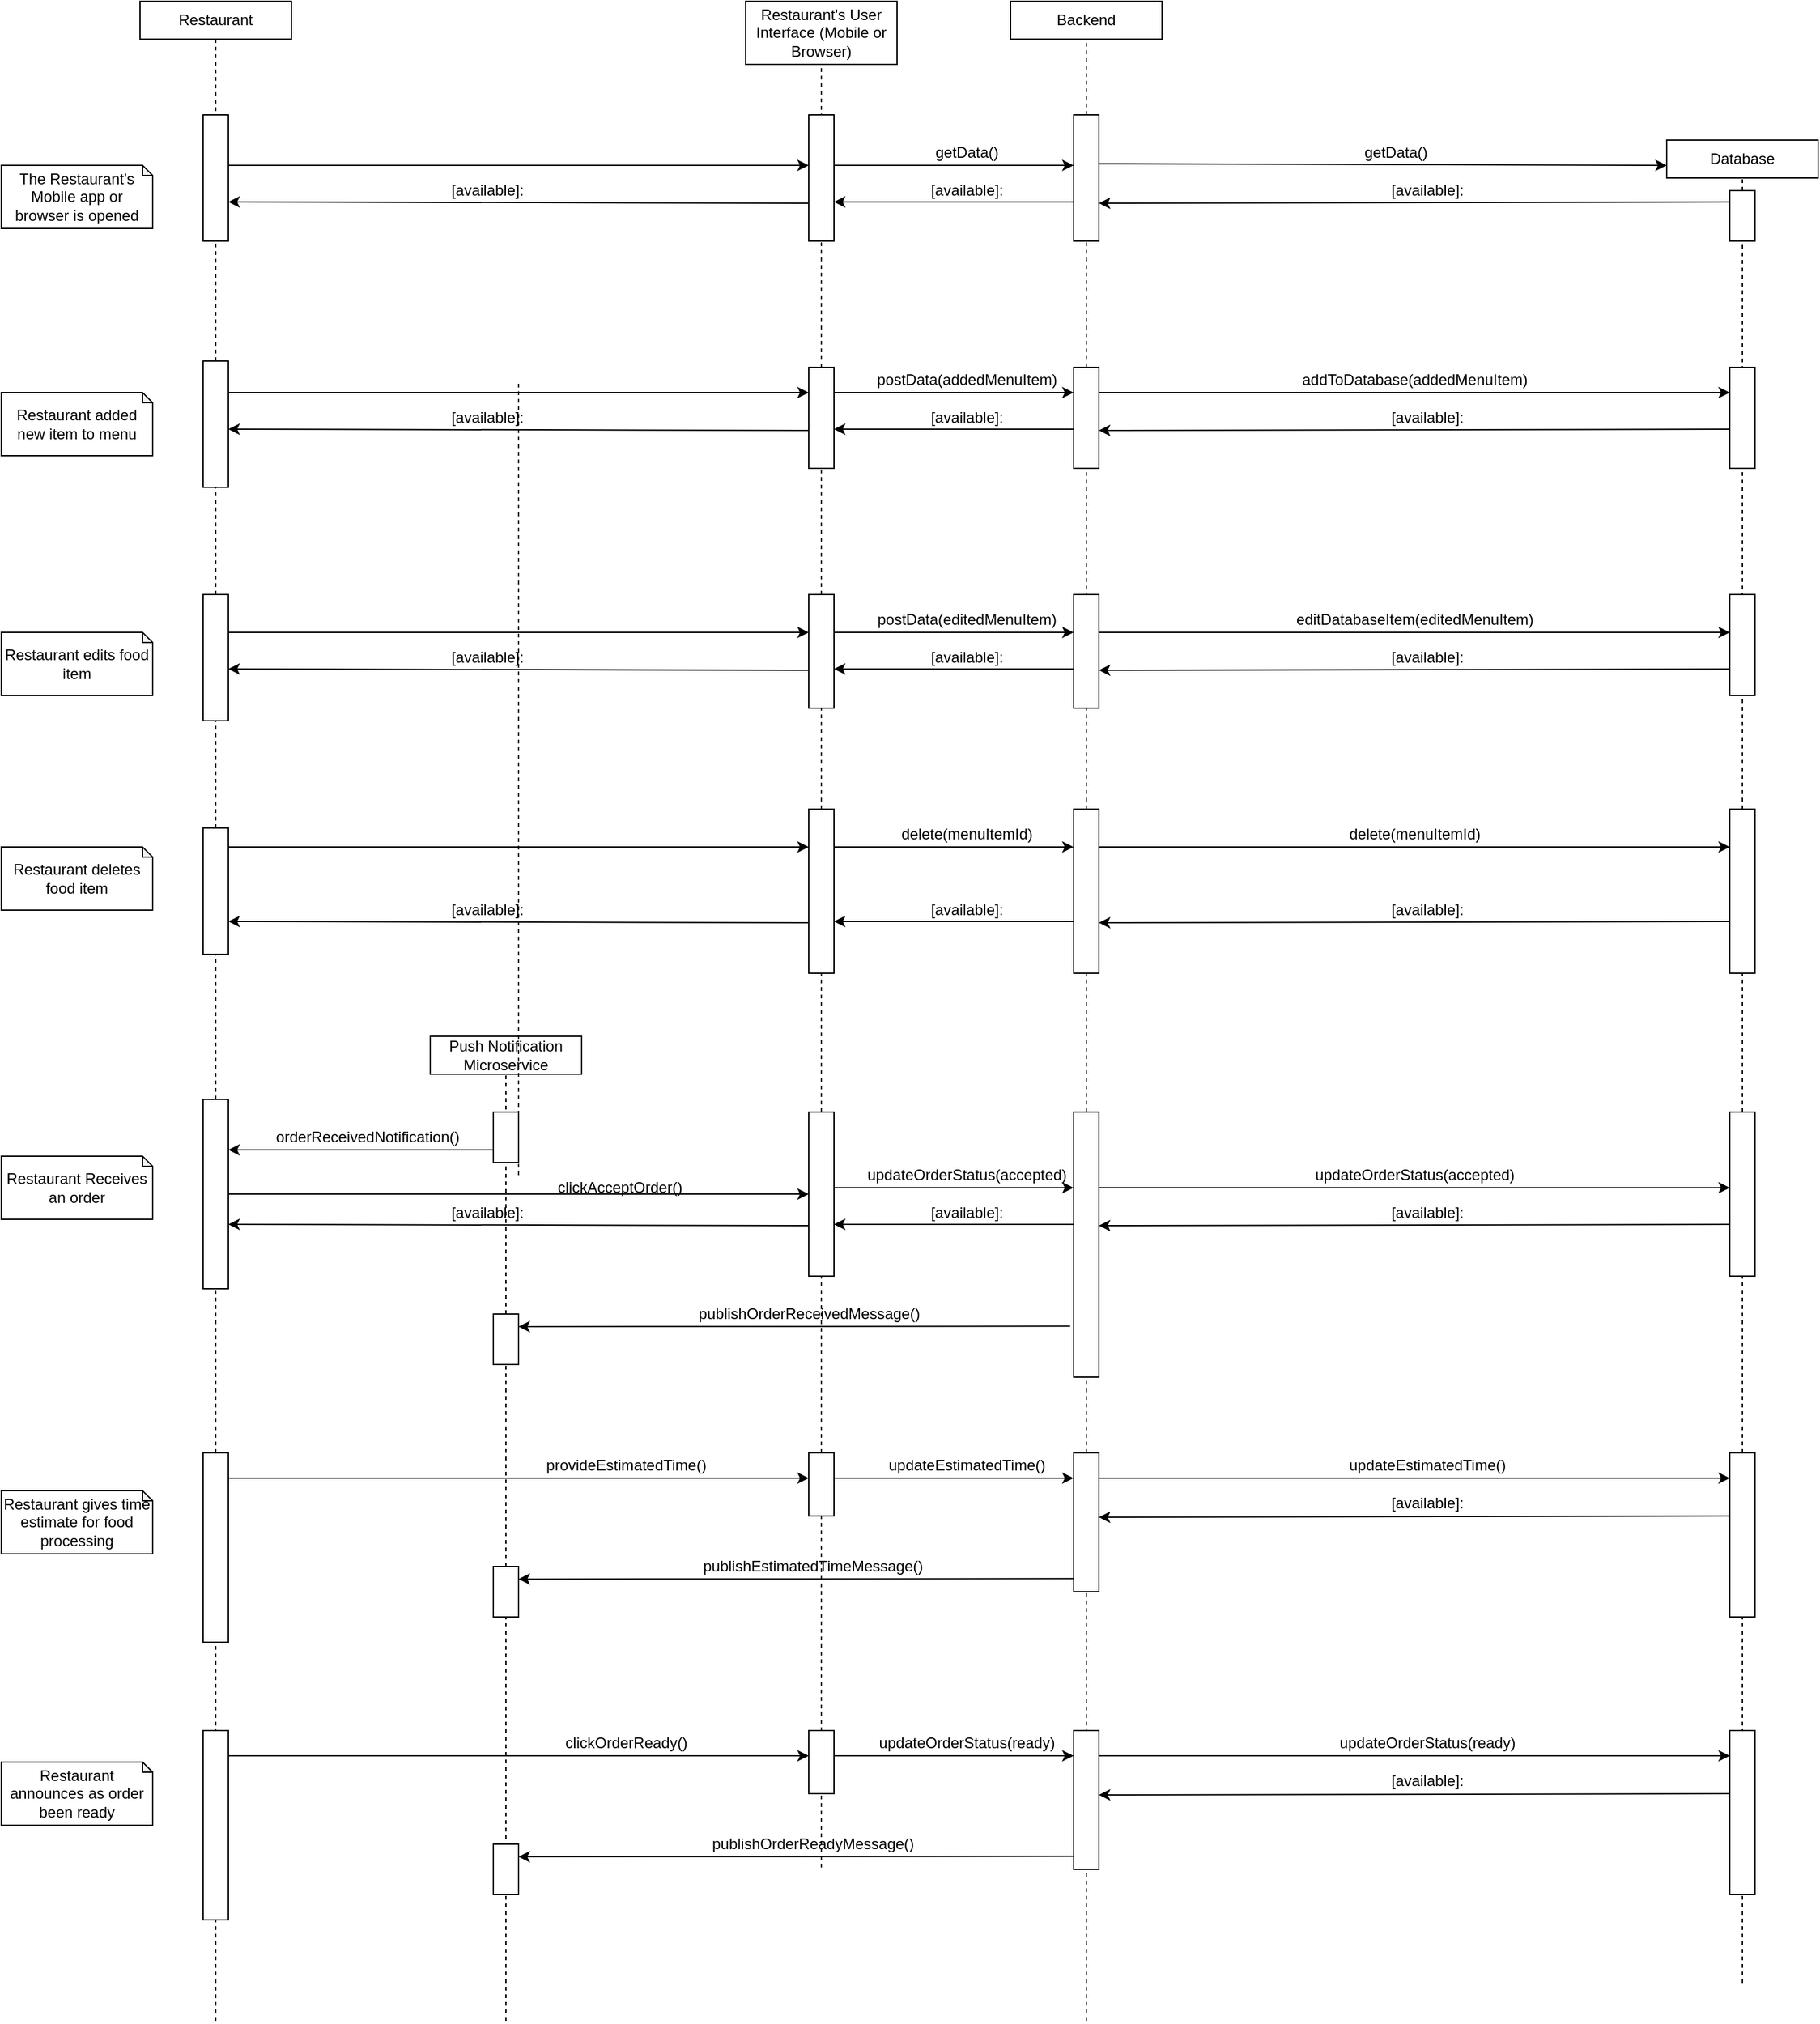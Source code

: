 <mxfile version="18.0.2" type="github">
  <diagram id="-FTw0ZeqVHP1GneH8Fw7" name="Page-1">
    <mxGraphModel dx="2038" dy="1105" grid="1" gridSize="10" guides="1" tooltips="1" connect="1" arrows="1" fold="1" page="1" pageScale="1" pageWidth="850" pageHeight="1100" math="0" shadow="0">
      <root>
        <mxCell id="0" />
        <mxCell id="1" parent="0" />
        <mxCell id="JRLA_qgen9ewTG8aKh0t-1" value="Restaurant" style="rounded=0;whiteSpace=wrap;html=1;" vertex="1" parent="1">
          <mxGeometry x="110" y="70" width="120" height="30" as="geometry" />
        </mxCell>
        <mxCell id="JRLA_qgen9ewTG8aKh0t-2" value="Restaurant&#39;s User Interface (Mobile or Browser)" style="rounded=0;whiteSpace=wrap;html=1;" vertex="1" parent="1">
          <mxGeometry x="590" y="70" width="120" height="50" as="geometry" />
        </mxCell>
        <mxCell id="JRLA_qgen9ewTG8aKh0t-4" value="Backend" style="rounded=0;whiteSpace=wrap;html=1;" vertex="1" parent="1">
          <mxGeometry x="800" y="70" width="120" height="30" as="geometry" />
        </mxCell>
        <mxCell id="JRLA_qgen9ewTG8aKh0t-5" value="Push Notification Microservice" style="rounded=0;whiteSpace=wrap;html=1;" vertex="1" parent="1">
          <mxGeometry x="340" y="890" width="120" height="30" as="geometry" />
        </mxCell>
        <mxCell id="JRLA_qgen9ewTG8aKh0t-6" value="Database" style="rounded=0;whiteSpace=wrap;html=1;" vertex="1" parent="1">
          <mxGeometry x="1320" y="180" width="120" height="30" as="geometry" />
        </mxCell>
        <mxCell id="JRLA_qgen9ewTG8aKh0t-9" value="" style="endArrow=none;dashed=1;html=1;rounded=0;entryX=0.5;entryY=1;entryDx=0;entryDy=0;startArrow=none;" edge="1" parent="1" source="JRLA_qgen9ewTG8aKh0t-213" target="JRLA_qgen9ewTG8aKh0t-1">
          <mxGeometry width="50" height="50" relative="1" as="geometry">
            <mxPoint x="170" y="1480" as="sourcePoint" />
            <mxPoint x="490" y="250" as="targetPoint" />
          </mxGeometry>
        </mxCell>
        <mxCell id="JRLA_qgen9ewTG8aKh0t-10" value="" style="rounded=0;whiteSpace=wrap;html=1;" vertex="1" parent="1">
          <mxGeometry x="160" y="160" width="20" height="100" as="geometry" />
        </mxCell>
        <mxCell id="JRLA_qgen9ewTG8aKh0t-11" value="" style="endArrow=none;dashed=1;html=1;rounded=0;entryX=0.5;entryY=1;entryDx=0;entryDy=0;startArrow=none;" edge="1" parent="1" source="JRLA_qgen9ewTG8aKh0t-90" target="JRLA_qgen9ewTG8aKh0t-2">
          <mxGeometry width="50" height="50" relative="1" as="geometry">
            <mxPoint x="650" y="1092.727" as="sourcePoint" />
            <mxPoint x="540" y="230" as="targetPoint" />
          </mxGeometry>
        </mxCell>
        <mxCell id="JRLA_qgen9ewTG8aKh0t-13" value="The Restaurant&#39;s Mobile app or browser is opened" style="shape=note;whiteSpace=wrap;html=1;backgroundOutline=1;darkOpacity=0.05;size=8;" vertex="1" parent="1">
          <mxGeometry y="200" width="120" height="50" as="geometry" />
        </mxCell>
        <mxCell id="JRLA_qgen9ewTG8aKh0t-18" value="" style="endArrow=classic;html=1;rounded=0;" edge="1" parent="1">
          <mxGeometry width="50" height="50" relative="1" as="geometry">
            <mxPoint x="180" y="200" as="sourcePoint" />
            <mxPoint x="640" y="200" as="targetPoint" />
          </mxGeometry>
        </mxCell>
        <mxCell id="JRLA_qgen9ewTG8aKh0t-19" value="" style="endArrow=none;dashed=1;html=1;rounded=0;entryX=0.5;entryY=1;entryDx=0;entryDy=0;startArrow=none;" edge="1" parent="1" source="JRLA_qgen9ewTG8aKh0t-20" target="JRLA_qgen9ewTG8aKh0t-4">
          <mxGeometry width="50" height="50" relative="1" as="geometry">
            <mxPoint x="860" y="1001.818" as="sourcePoint" />
            <mxPoint x="860" y="220" as="targetPoint" />
          </mxGeometry>
        </mxCell>
        <mxCell id="JRLA_qgen9ewTG8aKh0t-21" value="" style="endArrow=none;dashed=1;html=1;rounded=0;entryX=0.5;entryY=1;entryDx=0;entryDy=0;startArrow=none;" edge="1" parent="1" source="JRLA_qgen9ewTG8aKh0t-66" target="JRLA_qgen9ewTG8aKh0t-20">
          <mxGeometry width="50" height="50" relative="1" as="geometry">
            <mxPoint x="860" y="1001.818" as="sourcePoint" />
            <mxPoint x="860" y="120" as="targetPoint" />
          </mxGeometry>
        </mxCell>
        <mxCell id="JRLA_qgen9ewTG8aKh0t-25" value="" style="endArrow=none;dashed=1;html=1;rounded=0;entryX=0.5;entryY=1;entryDx=0;entryDy=0;startArrow=none;" edge="1" parent="1" source="JRLA_qgen9ewTG8aKh0t-26" target="JRLA_qgen9ewTG8aKh0t-6">
          <mxGeometry width="50" height="50" relative="1" as="geometry">
            <mxPoint x="1330" y="1061.818" as="sourcePoint" />
            <mxPoint x="1140" y="230" as="targetPoint" />
          </mxGeometry>
        </mxCell>
        <mxCell id="JRLA_qgen9ewTG8aKh0t-26" value="" style="rounded=0;whiteSpace=wrap;html=1;" vertex="1" parent="1">
          <mxGeometry x="1370" y="220" width="20" height="40" as="geometry" />
        </mxCell>
        <mxCell id="JRLA_qgen9ewTG8aKh0t-27" value="" style="endArrow=none;dashed=1;html=1;rounded=0;entryX=0.5;entryY=1;entryDx=0;entryDy=0;startArrow=none;" edge="1" parent="1" source="JRLA_qgen9ewTG8aKh0t-141" target="JRLA_qgen9ewTG8aKh0t-26">
          <mxGeometry width="50" height="50" relative="1" as="geometry">
            <mxPoint x="1380" y="1790" as="sourcePoint" />
            <mxPoint x="1330" y="120" as="targetPoint" />
          </mxGeometry>
        </mxCell>
        <mxCell id="JRLA_qgen9ewTG8aKh0t-28" value="" style="endArrow=classic;html=1;rounded=0;entryX=-0.055;entryY=0.073;entryDx=0;entryDy=0;entryPerimeter=0;exitX=0.944;exitY=0.387;exitDx=0;exitDy=0;exitPerimeter=0;" edge="1" parent="1" source="JRLA_qgen9ewTG8aKh0t-20">
          <mxGeometry width="50" height="50" relative="1" as="geometry">
            <mxPoint x="1130.1" y="200" as="sourcePoint" />
            <mxPoint x="1320" y="200" as="targetPoint" />
          </mxGeometry>
        </mxCell>
        <mxCell id="JRLA_qgen9ewTG8aKh0t-48" value="" style="endArrow=none;dashed=1;html=1;rounded=0;entryX=0.5;entryY=1;entryDx=0;entryDy=0;startArrow=none;" edge="1" parent="1" source="JRLA_qgen9ewTG8aKh0t-49">
          <mxGeometry width="50" height="50" relative="1" as="geometry">
            <mxPoint x="410" y="1000" as="sourcePoint" />
            <mxPoint x="410" y="370" as="targetPoint" />
          </mxGeometry>
        </mxCell>
        <mxCell id="JRLA_qgen9ewTG8aKh0t-12" value="" style="rounded=0;whiteSpace=wrap;html=1;" vertex="1" parent="1">
          <mxGeometry x="640" y="160" width="20" height="100" as="geometry" />
        </mxCell>
        <mxCell id="JRLA_qgen9ewTG8aKh0t-20" value="" style="rounded=0;whiteSpace=wrap;html=1;" vertex="1" parent="1">
          <mxGeometry x="850" y="160" width="20" height="100" as="geometry" />
        </mxCell>
        <mxCell id="JRLA_qgen9ewTG8aKh0t-22" value="" style="endArrow=classic;html=1;rounded=0;entryX=-0.055;entryY=0.073;entryDx=0;entryDy=0;entryPerimeter=0;" edge="1" parent="1">
          <mxGeometry width="50" height="50" relative="1" as="geometry">
            <mxPoint x="660" y="200" as="sourcePoint" />
            <mxPoint x="849.9" y="200.0" as="targetPoint" />
          </mxGeometry>
        </mxCell>
        <mxCell id="JRLA_qgen9ewTG8aKh0t-23" value="getData()" style="text;html=1;align=center;verticalAlign=middle;resizable=0;points=[];autosize=1;strokeColor=none;fillColor=none;" vertex="1" parent="1">
          <mxGeometry x="730" y="180" width="70" height="20" as="geometry" />
        </mxCell>
        <mxCell id="JRLA_qgen9ewTG8aKh0t-29" value="getData()" style="text;html=1;align=center;verticalAlign=middle;resizable=0;points=[];autosize=1;strokeColor=none;fillColor=none;" vertex="1" parent="1">
          <mxGeometry x="1070" y="180" width="70" height="20" as="geometry" />
        </mxCell>
        <mxCell id="JRLA_qgen9ewTG8aKh0t-62" value="" style="rounded=0;whiteSpace=wrap;html=1;" vertex="1" parent="1">
          <mxGeometry x="640" y="360" width="20" height="80" as="geometry" />
        </mxCell>
        <mxCell id="JRLA_qgen9ewTG8aKh0t-66" value="" style="rounded=0;whiteSpace=wrap;html=1;" vertex="1" parent="1">
          <mxGeometry x="850" y="360" width="20" height="80" as="geometry" />
        </mxCell>
        <mxCell id="JRLA_qgen9ewTG8aKh0t-67" value="" style="endArrow=none;dashed=1;html=1;rounded=0;entryX=0.5;entryY=1;entryDx=0;entryDy=0;startArrow=none;" edge="1" parent="1" target="JRLA_qgen9ewTG8aKh0t-66">
          <mxGeometry width="50" height="50" relative="1" as="geometry">
            <mxPoint x="860" y="1670" as="sourcePoint" />
            <mxPoint x="860" y="290" as="targetPoint" />
          </mxGeometry>
        </mxCell>
        <mxCell id="JRLA_qgen9ewTG8aKh0t-91" value="" style="endArrow=none;dashed=1;html=1;rounded=0;entryX=0.5;entryY=1;entryDx=0;entryDy=0;startArrow=none;" edge="1" parent="1" source="JRLA_qgen9ewTG8aKh0t-129" target="JRLA_qgen9ewTG8aKh0t-90">
          <mxGeometry width="50" height="50" relative="1" as="geometry">
            <mxPoint x="650" y="1092.727" as="sourcePoint" />
            <mxPoint x="650" y="120" as="targetPoint" />
          </mxGeometry>
        </mxCell>
        <mxCell id="JRLA_qgen9ewTG8aKh0t-93" value="" style="rounded=0;whiteSpace=wrap;html=1;" vertex="1" parent="1">
          <mxGeometry x="1370" y="360" width="20" height="80" as="geometry" />
        </mxCell>
        <mxCell id="JRLA_qgen9ewTG8aKh0t-114" value="" style="group" vertex="1" connectable="0" parent="1">
          <mxGeometry x="180" y="210" width="460" height="20" as="geometry" />
        </mxCell>
        <mxCell id="JRLA_qgen9ewTG8aKh0t-34" value="" style="endArrow=classic;html=1;rounded=0;entryX=0.923;entryY=0.183;entryDx=0;entryDy=0;entryPerimeter=0;" edge="1" parent="JRLA_qgen9ewTG8aKh0t-114">
          <mxGeometry width="50" height="50" relative="1" as="geometry">
            <mxPoint x="460" y="20" as="sourcePoint" />
            <mxPoint y="19" as="targetPoint" />
          </mxGeometry>
        </mxCell>
        <mxCell id="JRLA_qgen9ewTG8aKh0t-35" value="[available]:" style="text;html=1;align=center;verticalAlign=middle;resizable=0;points=[];autosize=1;strokeColor=none;fillColor=none;" vertex="1" parent="JRLA_qgen9ewTG8aKh0t-114">
          <mxGeometry x="170" width="70" height="20" as="geometry" />
        </mxCell>
        <mxCell id="JRLA_qgen9ewTG8aKh0t-115" value="" style="group" vertex="1" connectable="0" parent="1">
          <mxGeometry x="660" y="210" width="190" height="20" as="geometry" />
        </mxCell>
        <mxCell id="JRLA_qgen9ewTG8aKh0t-32" value="" style="endArrow=classic;html=1;rounded=0;entryX=0.923;entryY=0.183;entryDx=0;entryDy=0;entryPerimeter=0;" edge="1" parent="JRLA_qgen9ewTG8aKh0t-115">
          <mxGeometry width="50" height="50" relative="1" as="geometry">
            <mxPoint x="190" y="19" as="sourcePoint" />
            <mxPoint y="19.0" as="targetPoint" />
          </mxGeometry>
        </mxCell>
        <mxCell id="JRLA_qgen9ewTG8aKh0t-33" value="[available]:" style="text;html=1;align=center;verticalAlign=middle;resizable=0;points=[];autosize=1;strokeColor=none;fillColor=none;" vertex="1" parent="JRLA_qgen9ewTG8aKh0t-115">
          <mxGeometry x="70" width="70" height="20" as="geometry" />
        </mxCell>
        <mxCell id="JRLA_qgen9ewTG8aKh0t-116" value="" style="group" vertex="1" connectable="0" parent="1">
          <mxGeometry x="870" y="210" width="500" height="20" as="geometry" />
        </mxCell>
        <mxCell id="JRLA_qgen9ewTG8aKh0t-30" value="" style="endArrow=classic;html=1;rounded=0;" edge="1" parent="JRLA_qgen9ewTG8aKh0t-116">
          <mxGeometry width="50" height="50" relative="1" as="geometry">
            <mxPoint x="500" y="19" as="sourcePoint" />
            <mxPoint y="20" as="targetPoint" />
          </mxGeometry>
        </mxCell>
        <mxCell id="JRLA_qgen9ewTG8aKh0t-31" value="[available]:" style="text;html=1;align=center;verticalAlign=middle;resizable=0;points=[];autosize=1;strokeColor=none;fillColor=none;" vertex="1" parent="JRLA_qgen9ewTG8aKh0t-116">
          <mxGeometry x="225" width="70" height="20" as="geometry" />
        </mxCell>
        <mxCell id="JRLA_qgen9ewTG8aKh0t-52" value="Restaurant added new item to menu" style="shape=note;whiteSpace=wrap;html=1;backgroundOutline=1;darkOpacity=0.05;size=8;" vertex="1" parent="1">
          <mxGeometry y="380" width="120" height="50" as="geometry" />
        </mxCell>
        <mxCell id="JRLA_qgen9ewTG8aKh0t-63" value="" style="endArrow=classic;html=1;rounded=0;" edge="1" parent="1">
          <mxGeometry width="50" height="50" relative="1" as="geometry">
            <mxPoint x="180" y="380" as="sourcePoint" />
            <mxPoint x="640" y="380" as="targetPoint" />
          </mxGeometry>
        </mxCell>
        <mxCell id="JRLA_qgen9ewTG8aKh0t-64" value="" style="endArrow=classic;html=1;rounded=0;entryX=-0.055;entryY=0.073;entryDx=0;entryDy=0;entryPerimeter=0;" edge="1" parent="1">
          <mxGeometry width="50" height="50" relative="1" as="geometry">
            <mxPoint x="660" y="380" as="sourcePoint" />
            <mxPoint x="849.9" y="380.0" as="targetPoint" />
          </mxGeometry>
        </mxCell>
        <mxCell id="JRLA_qgen9ewTG8aKh0t-65" value="postData(addedMenuItem)" style="text;html=1;align=center;verticalAlign=middle;resizable=0;points=[];autosize=1;strokeColor=none;fillColor=none;" vertex="1" parent="1">
          <mxGeometry x="685" y="360" width="160" height="20" as="geometry" />
        </mxCell>
        <mxCell id="JRLA_qgen9ewTG8aKh0t-68" value="" style="endArrow=classic;html=1;rounded=0;" edge="1" parent="1">
          <mxGeometry width="50" height="50" relative="1" as="geometry">
            <mxPoint x="870" y="380" as="sourcePoint" />
            <mxPoint x="1370" y="380" as="targetPoint" />
          </mxGeometry>
        </mxCell>
        <mxCell id="JRLA_qgen9ewTG8aKh0t-69" value="addToDatabase(addedMenuItem)" style="text;html=1;align=center;verticalAlign=middle;resizable=0;points=[];autosize=1;strokeColor=none;fillColor=none;" vertex="1" parent="1">
          <mxGeometry x="1025" y="360" width="190" height="20" as="geometry" />
        </mxCell>
        <mxCell id="JRLA_qgen9ewTG8aKh0t-117" value="" style="group" vertex="1" connectable="0" parent="1">
          <mxGeometry x="180" y="390" width="460" height="20" as="geometry" />
        </mxCell>
        <mxCell id="JRLA_qgen9ewTG8aKh0t-74" value="" style="endArrow=classic;html=1;rounded=0;entryX=0.923;entryY=0.183;entryDx=0;entryDy=0;entryPerimeter=0;" edge="1" parent="JRLA_qgen9ewTG8aKh0t-117">
          <mxGeometry width="50" height="50" relative="1" as="geometry">
            <mxPoint x="460" y="20" as="sourcePoint" />
            <mxPoint y="19" as="targetPoint" />
          </mxGeometry>
        </mxCell>
        <mxCell id="JRLA_qgen9ewTG8aKh0t-75" value="[available]:" style="text;html=1;align=center;verticalAlign=middle;resizable=0;points=[];autosize=1;strokeColor=none;fillColor=none;" vertex="1" parent="JRLA_qgen9ewTG8aKh0t-117">
          <mxGeometry x="170" width="70" height="20" as="geometry" />
        </mxCell>
        <mxCell id="JRLA_qgen9ewTG8aKh0t-118" value="" style="group" vertex="1" connectable="0" parent="1">
          <mxGeometry x="660" y="390" width="190" height="20" as="geometry" />
        </mxCell>
        <mxCell id="JRLA_qgen9ewTG8aKh0t-72" value="" style="endArrow=classic;html=1;rounded=0;entryX=0.923;entryY=0.183;entryDx=0;entryDy=0;entryPerimeter=0;" edge="1" parent="JRLA_qgen9ewTG8aKh0t-118">
          <mxGeometry width="50" height="50" relative="1" as="geometry">
            <mxPoint x="190" y="19" as="sourcePoint" />
            <mxPoint y="19" as="targetPoint" />
          </mxGeometry>
        </mxCell>
        <mxCell id="JRLA_qgen9ewTG8aKh0t-73" value="[available]:" style="text;html=1;align=center;verticalAlign=middle;resizable=0;points=[];autosize=1;strokeColor=none;fillColor=none;" vertex="1" parent="JRLA_qgen9ewTG8aKh0t-118">
          <mxGeometry x="70" width="70" height="20" as="geometry" />
        </mxCell>
        <mxCell id="JRLA_qgen9ewTG8aKh0t-119" value="" style="group" vertex="1" connectable="0" parent="1">
          <mxGeometry x="870" y="390" width="500" height="20" as="geometry" />
        </mxCell>
        <mxCell id="JRLA_qgen9ewTG8aKh0t-70" value="" style="endArrow=classic;html=1;rounded=0;" edge="1" parent="JRLA_qgen9ewTG8aKh0t-119">
          <mxGeometry width="50" height="50" relative="1" as="geometry">
            <mxPoint x="500" y="19" as="sourcePoint" />
            <mxPoint y="20" as="targetPoint" />
          </mxGeometry>
        </mxCell>
        <mxCell id="JRLA_qgen9ewTG8aKh0t-71" value="[available]:" style="text;html=1;align=center;verticalAlign=middle;resizable=0;points=[];autosize=1;strokeColor=none;fillColor=none;" vertex="1" parent="JRLA_qgen9ewTG8aKh0t-119">
          <mxGeometry x="225" width="70" height="20" as="geometry" />
        </mxCell>
        <mxCell id="JRLA_qgen9ewTG8aKh0t-77" value="" style="group" vertex="1" connectable="0" parent="1">
          <mxGeometry y="550" width="1370" height="120" as="geometry" />
        </mxCell>
        <mxCell id="JRLA_qgen9ewTG8aKh0t-78" value="Restaurant edits food item" style="shape=note;whiteSpace=wrap;html=1;backgroundOutline=1;darkOpacity=0.05;size=8;" vertex="1" parent="JRLA_qgen9ewTG8aKh0t-77">
          <mxGeometry y="20" width="120" height="50" as="geometry" />
        </mxCell>
        <mxCell id="JRLA_qgen9ewTG8aKh0t-79" value="" style="endArrow=classic;html=1;rounded=0;" edge="1" parent="JRLA_qgen9ewTG8aKh0t-77">
          <mxGeometry width="50" height="50" relative="1" as="geometry">
            <mxPoint x="180" y="20" as="sourcePoint" />
            <mxPoint x="640" y="20" as="targetPoint" />
          </mxGeometry>
        </mxCell>
        <mxCell id="JRLA_qgen9ewTG8aKh0t-80" value="" style="endArrow=classic;html=1;rounded=0;entryX=-0.055;entryY=0.073;entryDx=0;entryDy=0;entryPerimeter=0;" edge="1" parent="JRLA_qgen9ewTG8aKh0t-77">
          <mxGeometry width="50" height="50" relative="1" as="geometry">
            <mxPoint x="660" y="20" as="sourcePoint" />
            <mxPoint x="849.9" y="20.0" as="targetPoint" />
          </mxGeometry>
        </mxCell>
        <mxCell id="JRLA_qgen9ewTG8aKh0t-81" value="postData(editedMenuItem)" style="text;html=1;align=center;verticalAlign=middle;resizable=0;points=[];autosize=1;strokeColor=none;fillColor=none;" vertex="1" parent="JRLA_qgen9ewTG8aKh0t-77">
          <mxGeometry x="685" width="160" height="20" as="geometry" />
        </mxCell>
        <mxCell id="JRLA_qgen9ewTG8aKh0t-82" value="" style="endArrow=classic;html=1;rounded=0;" edge="1" parent="JRLA_qgen9ewTG8aKh0t-77">
          <mxGeometry width="50" height="50" relative="1" as="geometry">
            <mxPoint x="870" y="20" as="sourcePoint" />
            <mxPoint x="1370" y="20" as="targetPoint" />
          </mxGeometry>
        </mxCell>
        <mxCell id="JRLA_qgen9ewTG8aKh0t-83" value="editDatabaseItem(editedMenuItem)" style="text;html=1;align=center;verticalAlign=middle;resizable=0;points=[];autosize=1;strokeColor=none;fillColor=none;" vertex="1" parent="JRLA_qgen9ewTG8aKh0t-77">
          <mxGeometry x="1020" width="200" height="20" as="geometry" />
        </mxCell>
        <mxCell id="JRLA_qgen9ewTG8aKh0t-92" value="" style="rounded=0;whiteSpace=wrap;html=1;" vertex="1" parent="JRLA_qgen9ewTG8aKh0t-77">
          <mxGeometry x="850" y="-10" width="20" height="90" as="geometry" />
        </mxCell>
        <mxCell id="JRLA_qgen9ewTG8aKh0t-120" value="" style="group" vertex="1" connectable="0" parent="JRLA_qgen9ewTG8aKh0t-77">
          <mxGeometry x="180" y="30" width="460" height="20" as="geometry" />
        </mxCell>
        <mxCell id="JRLA_qgen9ewTG8aKh0t-88" value="" style="endArrow=classic;html=1;rounded=0;entryX=0.923;entryY=0.183;entryDx=0;entryDy=0;entryPerimeter=0;" edge="1" parent="JRLA_qgen9ewTG8aKh0t-120">
          <mxGeometry width="50" height="50" relative="1" as="geometry">
            <mxPoint x="460" y="20" as="sourcePoint" />
            <mxPoint y="19" as="targetPoint" />
          </mxGeometry>
        </mxCell>
        <mxCell id="JRLA_qgen9ewTG8aKh0t-89" value="[available]:" style="text;html=1;align=center;verticalAlign=middle;resizable=0;points=[];autosize=1;strokeColor=none;fillColor=none;" vertex="1" parent="JRLA_qgen9ewTG8aKh0t-120">
          <mxGeometry x="170" width="70" height="20" as="geometry" />
        </mxCell>
        <mxCell id="JRLA_qgen9ewTG8aKh0t-121" value="" style="group" vertex="1" connectable="0" parent="JRLA_qgen9ewTG8aKh0t-77">
          <mxGeometry x="660" y="30" width="190" height="20" as="geometry" />
        </mxCell>
        <mxCell id="JRLA_qgen9ewTG8aKh0t-86" value="" style="endArrow=classic;html=1;rounded=0;entryX=0.923;entryY=0.183;entryDx=0;entryDy=0;entryPerimeter=0;" edge="1" parent="JRLA_qgen9ewTG8aKh0t-121">
          <mxGeometry width="50" height="50" relative="1" as="geometry">
            <mxPoint x="190" y="19" as="sourcePoint" />
            <mxPoint y="19" as="targetPoint" />
          </mxGeometry>
        </mxCell>
        <mxCell id="JRLA_qgen9ewTG8aKh0t-87" value="[available]:" style="text;html=1;align=center;verticalAlign=middle;resizable=0;points=[];autosize=1;strokeColor=none;fillColor=none;" vertex="1" parent="JRLA_qgen9ewTG8aKh0t-121">
          <mxGeometry x="70" width="70" height="20" as="geometry" />
        </mxCell>
        <mxCell id="JRLA_qgen9ewTG8aKh0t-122" value="" style="group" vertex="1" connectable="0" parent="JRLA_qgen9ewTG8aKh0t-77">
          <mxGeometry x="870" y="30" width="500" height="20" as="geometry" />
        </mxCell>
        <mxCell id="JRLA_qgen9ewTG8aKh0t-84" value="" style="endArrow=classic;html=1;rounded=0;" edge="1" parent="JRLA_qgen9ewTG8aKh0t-122">
          <mxGeometry width="50" height="50" relative="1" as="geometry">
            <mxPoint x="500" y="19" as="sourcePoint" />
            <mxPoint y="20" as="targetPoint" />
          </mxGeometry>
        </mxCell>
        <mxCell id="JRLA_qgen9ewTG8aKh0t-85" value="[available]:" style="text;html=1;align=center;verticalAlign=middle;resizable=0;points=[];autosize=1;strokeColor=none;fillColor=none;" vertex="1" parent="JRLA_qgen9ewTG8aKh0t-122">
          <mxGeometry x="225" width="70" height="20" as="geometry" />
        </mxCell>
        <mxCell id="JRLA_qgen9ewTG8aKh0t-90" value="" style="rounded=0;whiteSpace=wrap;html=1;" vertex="1" parent="1">
          <mxGeometry x="640" y="540" width="20" height="90" as="geometry" />
        </mxCell>
        <mxCell id="JRLA_qgen9ewTG8aKh0t-94" value="" style="rounded=0;whiteSpace=wrap;html=1;" vertex="1" parent="1">
          <mxGeometry x="1370" y="540" width="20" height="80" as="geometry" />
        </mxCell>
        <mxCell id="JRLA_qgen9ewTG8aKh0t-111" value="" style="rounded=0;whiteSpace=wrap;html=1;" vertex="1" parent="1">
          <mxGeometry x="640" y="710" width="20" height="130" as="geometry" />
        </mxCell>
        <mxCell id="JRLA_qgen9ewTG8aKh0t-112" value="" style="rounded=0;whiteSpace=wrap;html=1;" vertex="1" parent="1">
          <mxGeometry x="1370" y="710" width="20" height="130" as="geometry" />
        </mxCell>
        <mxCell id="JRLA_qgen9ewTG8aKh0t-123" value="" style="endArrow=none;dashed=1;html=1;rounded=0;entryX=0.5;entryY=1;entryDx=0;entryDy=0;startArrow=none;" edge="1" parent="1" source="JRLA_qgen9ewTG8aKh0t-132" target="JRLA_qgen9ewTG8aKh0t-5">
          <mxGeometry width="50" height="50" relative="1" as="geometry">
            <mxPoint x="400" y="1470" as="sourcePoint" />
            <mxPoint x="450" y="930" as="targetPoint" />
          </mxGeometry>
        </mxCell>
        <mxCell id="JRLA_qgen9ewTG8aKh0t-124" value="" style="rounded=0;whiteSpace=wrap;html=1;" vertex="1" parent="1">
          <mxGeometry x="160" y="940" width="20" height="150" as="geometry" />
        </mxCell>
        <mxCell id="JRLA_qgen9ewTG8aKh0t-125" value="" style="rounded=0;whiteSpace=wrap;html=1;" vertex="1" parent="1">
          <mxGeometry x="390" y="950" width="20" height="40" as="geometry" />
        </mxCell>
        <mxCell id="JRLA_qgen9ewTG8aKh0t-126" value="" style="endArrow=classic;html=1;rounded=0;exitX=0;exitY=0.75;exitDx=0;exitDy=0;" edge="1" parent="1" source="JRLA_qgen9ewTG8aKh0t-125">
          <mxGeometry width="50" height="50" relative="1" as="geometry">
            <mxPoint x="470" y="1030" as="sourcePoint" />
            <mxPoint x="180" y="980" as="targetPoint" />
          </mxGeometry>
        </mxCell>
        <mxCell id="JRLA_qgen9ewTG8aKh0t-98" value="Restaurant deletes food item" style="shape=note;whiteSpace=wrap;html=1;backgroundOutline=1;darkOpacity=0.05;size=8;" vertex="1" parent="1">
          <mxGeometry y="740" width="120" height="50" as="geometry" />
        </mxCell>
        <mxCell id="JRLA_qgen9ewTG8aKh0t-99" value="" style="endArrow=classic;html=1;rounded=0;" edge="1" parent="1">
          <mxGeometry width="50" height="50" relative="1" as="geometry">
            <mxPoint x="180" y="740" as="sourcePoint" />
            <mxPoint x="640" y="740" as="targetPoint" />
          </mxGeometry>
        </mxCell>
        <mxCell id="JRLA_qgen9ewTG8aKh0t-100" value="" style="endArrow=classic;html=1;rounded=0;entryX=-0.055;entryY=0.073;entryDx=0;entryDy=0;entryPerimeter=0;" edge="1" parent="1">
          <mxGeometry width="50" height="50" relative="1" as="geometry">
            <mxPoint x="660" y="740" as="sourcePoint" />
            <mxPoint x="849.9" y="740.0" as="targetPoint" />
          </mxGeometry>
        </mxCell>
        <mxCell id="JRLA_qgen9ewTG8aKh0t-101" value="delete(menuItemId)" style="text;html=1;align=center;verticalAlign=middle;resizable=0;points=[];autosize=1;strokeColor=none;fillColor=none;" vertex="1" parent="1">
          <mxGeometry x="705" y="720" width="120" height="20" as="geometry" />
        </mxCell>
        <mxCell id="JRLA_qgen9ewTG8aKh0t-102" value="" style="endArrow=classic;html=1;rounded=0;" edge="1" parent="1">
          <mxGeometry width="50" height="50" relative="1" as="geometry">
            <mxPoint x="870" y="740" as="sourcePoint" />
            <mxPoint x="1370" y="740" as="targetPoint" />
          </mxGeometry>
        </mxCell>
        <mxCell id="JRLA_qgen9ewTG8aKh0t-103" value="delete(menuItemId)" style="text;html=1;align=center;verticalAlign=middle;resizable=0;points=[];autosize=1;strokeColor=none;fillColor=none;" vertex="1" parent="1">
          <mxGeometry x="1060" y="720" width="120" height="20" as="geometry" />
        </mxCell>
        <mxCell id="JRLA_qgen9ewTG8aKh0t-104" value="" style="endArrow=classic;html=1;rounded=0;" edge="1" parent="1">
          <mxGeometry width="50" height="50" relative="1" as="geometry">
            <mxPoint x="1370" y="799" as="sourcePoint" />
            <mxPoint x="870" y="800" as="targetPoint" />
          </mxGeometry>
        </mxCell>
        <mxCell id="JRLA_qgen9ewTG8aKh0t-105" value="[available]:" style="text;html=1;align=center;verticalAlign=middle;resizable=0;points=[];autosize=1;strokeColor=none;fillColor=none;" vertex="1" parent="1">
          <mxGeometry x="1095" y="780" width="70" height="20" as="geometry" />
        </mxCell>
        <mxCell id="JRLA_qgen9ewTG8aKh0t-106" value="" style="endArrow=classic;html=1;rounded=0;entryX=0.923;entryY=0.183;entryDx=0;entryDy=0;entryPerimeter=0;" edge="1" parent="1">
          <mxGeometry width="50" height="50" relative="1" as="geometry">
            <mxPoint x="850" y="799" as="sourcePoint" />
            <mxPoint x="660" y="799" as="targetPoint" />
          </mxGeometry>
        </mxCell>
        <mxCell id="JRLA_qgen9ewTG8aKh0t-107" value="[available]:" style="text;html=1;align=center;verticalAlign=middle;resizable=0;points=[];autosize=1;strokeColor=none;fillColor=none;" vertex="1" parent="1">
          <mxGeometry x="730" y="780" width="70" height="20" as="geometry" />
        </mxCell>
        <mxCell id="JRLA_qgen9ewTG8aKh0t-108" value="" style="endArrow=classic;html=1;rounded=0;entryX=0.923;entryY=0.183;entryDx=0;entryDy=0;entryPerimeter=0;" edge="1" parent="1">
          <mxGeometry width="50" height="50" relative="1" as="geometry">
            <mxPoint x="640" y="800" as="sourcePoint" />
            <mxPoint x="180" y="799" as="targetPoint" />
          </mxGeometry>
        </mxCell>
        <mxCell id="JRLA_qgen9ewTG8aKh0t-109" value="[available]:" style="text;html=1;align=center;verticalAlign=middle;resizable=0;points=[];autosize=1;strokeColor=none;fillColor=none;" vertex="1" parent="1">
          <mxGeometry x="350" y="780" width="70" height="20" as="geometry" />
        </mxCell>
        <mxCell id="JRLA_qgen9ewTG8aKh0t-110" value="" style="rounded=0;whiteSpace=wrap;html=1;" vertex="1" parent="1">
          <mxGeometry x="850" y="710" width="20" height="130" as="geometry" />
        </mxCell>
        <mxCell id="JRLA_qgen9ewTG8aKh0t-127" value="orderReceivedNotification()" style="text;html=1;align=center;verticalAlign=middle;resizable=0;points=[];autosize=1;strokeColor=none;fillColor=none;" vertex="1" parent="1">
          <mxGeometry x="210" y="960" width="160" height="20" as="geometry" />
        </mxCell>
        <mxCell id="JRLA_qgen9ewTG8aKh0t-128" value="" style="endArrow=classic;html=1;rounded=0;entryX=0;entryY=0.5;entryDx=0;entryDy=0;" edge="1" parent="1" target="JRLA_qgen9ewTG8aKh0t-129">
          <mxGeometry width="50" height="50" relative="1" as="geometry">
            <mxPoint x="180" y="1015" as="sourcePoint" />
            <mxPoint x="530" y="1020" as="targetPoint" />
          </mxGeometry>
        </mxCell>
        <mxCell id="JRLA_qgen9ewTG8aKh0t-129" value="" style="rounded=0;whiteSpace=wrap;html=1;" vertex="1" parent="1">
          <mxGeometry x="640" y="950" width="20" height="130" as="geometry" />
        </mxCell>
        <mxCell id="JRLA_qgen9ewTG8aKh0t-130" value="" style="endArrow=none;dashed=1;html=1;rounded=0;entryX=0.5;entryY=1;entryDx=0;entryDy=0;startArrow=none;" edge="1" parent="1" target="JRLA_qgen9ewTG8aKh0t-129">
          <mxGeometry width="50" height="50" relative="1" as="geometry">
            <mxPoint x="650" y="1190" as="sourcePoint" />
            <mxPoint x="650" y="630" as="targetPoint" />
          </mxGeometry>
        </mxCell>
        <mxCell id="JRLA_qgen9ewTG8aKh0t-131" value="clickAcceptOrder()" style="text;html=1;align=center;verticalAlign=middle;resizable=0;points=[];autosize=1;strokeColor=none;fillColor=none;" vertex="1" parent="1">
          <mxGeometry x="435" y="1000" width="110" height="20" as="geometry" />
        </mxCell>
        <mxCell id="JRLA_qgen9ewTG8aKh0t-132" value="" style="rounded=0;whiteSpace=wrap;html=1;" vertex="1" parent="1">
          <mxGeometry x="390" y="1110" width="20" height="40" as="geometry" />
        </mxCell>
        <mxCell id="JRLA_qgen9ewTG8aKh0t-133" value="" style="endArrow=none;dashed=1;html=1;rounded=0;entryX=0.5;entryY=1;entryDx=0;entryDy=0;startArrow=none;" edge="1" parent="1" source="JRLA_qgen9ewTG8aKh0t-165" target="JRLA_qgen9ewTG8aKh0t-132">
          <mxGeometry width="50" height="50" relative="1" as="geometry">
            <mxPoint x="400" y="1470" as="sourcePoint" />
            <mxPoint x="400" y="920" as="targetPoint" />
          </mxGeometry>
        </mxCell>
        <mxCell id="JRLA_qgen9ewTG8aKh0t-134" value="" style="endArrow=classic;html=1;rounded=0;entryX=1;entryY=0.25;entryDx=0;entryDy=0;exitX=-0.141;exitY=0.808;exitDx=0;exitDy=0;exitPerimeter=0;" edge="1" parent="1" source="JRLA_qgen9ewTG8aKh0t-138" target="JRLA_qgen9ewTG8aKh0t-132">
          <mxGeometry width="50" height="50" relative="1" as="geometry">
            <mxPoint x="640" y="1050" as="sourcePoint" />
            <mxPoint x="530" y="1040" as="targetPoint" />
          </mxGeometry>
        </mxCell>
        <mxCell id="JRLA_qgen9ewTG8aKh0t-137" value="" style="endArrow=none;dashed=1;html=1;rounded=0;entryX=0.5;entryY=1;entryDx=0;entryDy=0;" edge="1" parent="1" target="JRLA_qgen9ewTG8aKh0t-136">
          <mxGeometry width="50" height="50" relative="1" as="geometry">
            <mxPoint x="170" y="1670" as="sourcePoint" />
            <mxPoint x="170" y="100.0" as="targetPoint" />
          </mxGeometry>
        </mxCell>
        <mxCell id="JRLA_qgen9ewTG8aKh0t-138" value="" style="rounded=0;whiteSpace=wrap;html=1;" vertex="1" parent="1">
          <mxGeometry x="850" y="950" width="20" height="210" as="geometry" />
        </mxCell>
        <mxCell id="JRLA_qgen9ewTG8aKh0t-139" value="" style="endArrow=classic;html=1;rounded=0;entryX=-0.055;entryY=0.073;entryDx=0;entryDy=0;entryPerimeter=0;" edge="1" parent="1">
          <mxGeometry width="50" height="50" relative="1" as="geometry">
            <mxPoint x="660" y="1010" as="sourcePoint" />
            <mxPoint x="849.9" y="1010" as="targetPoint" />
          </mxGeometry>
        </mxCell>
        <mxCell id="JRLA_qgen9ewTG8aKh0t-140" value="updateOrderStatus(accepted)" style="text;html=1;align=center;verticalAlign=middle;resizable=0;points=[];autosize=1;strokeColor=none;fillColor=none;" vertex="1" parent="1">
          <mxGeometry x="680" y="990" width="170" height="20" as="geometry" />
        </mxCell>
        <mxCell id="JRLA_qgen9ewTG8aKh0t-148" value="" style="endArrow=classic;html=1;rounded=0;entryX=0.923;entryY=0.183;entryDx=0;entryDy=0;entryPerimeter=0;" edge="1" parent="1">
          <mxGeometry width="50" height="50" relative="1" as="geometry">
            <mxPoint x="850" y="1039" as="sourcePoint" />
            <mxPoint x="660" y="1039" as="targetPoint" />
          </mxGeometry>
        </mxCell>
        <mxCell id="JRLA_qgen9ewTG8aKh0t-149" value="[available]:" style="text;html=1;align=center;verticalAlign=middle;resizable=0;points=[];autosize=1;strokeColor=none;fillColor=none;" vertex="1" parent="1">
          <mxGeometry x="730" y="1020" width="70" height="20" as="geometry" />
        </mxCell>
        <mxCell id="JRLA_qgen9ewTG8aKh0t-135" value="publishOrderReceivedMessage()" style="text;html=1;align=center;verticalAlign=middle;resizable=0;points=[];autosize=1;strokeColor=none;fillColor=none;" vertex="1" parent="1">
          <mxGeometry x="545" y="1100" width="190" height="20" as="geometry" />
        </mxCell>
        <mxCell id="JRLA_qgen9ewTG8aKh0t-152" value="" style="endArrow=none;dashed=1;html=1;rounded=0;startArrow=none;" edge="1" parent="1" source="JRLA_qgen9ewTG8aKh0t-157">
          <mxGeometry width="50" height="50" relative="1" as="geometry">
            <mxPoint x="650" y="1548.459" as="sourcePoint" />
            <mxPoint x="650" y="1150" as="targetPoint" />
          </mxGeometry>
        </mxCell>
        <mxCell id="JRLA_qgen9ewTG8aKh0t-153" value="" style="endArrow=classic;html=1;rounded=0;entryX=0.923;entryY=0.183;entryDx=0;entryDy=0;entryPerimeter=0;" edge="1" parent="1">
          <mxGeometry width="50" height="50" relative="1" as="geometry">
            <mxPoint x="640" y="1040" as="sourcePoint" />
            <mxPoint x="180" y="1039" as="targetPoint" />
          </mxGeometry>
        </mxCell>
        <mxCell id="JRLA_qgen9ewTG8aKh0t-154" value="[available]:" style="text;html=1;align=center;verticalAlign=middle;resizable=0;points=[];autosize=1;strokeColor=none;fillColor=none;" vertex="1" parent="1">
          <mxGeometry x="350" y="1020" width="70" height="20" as="geometry" />
        </mxCell>
        <mxCell id="JRLA_qgen9ewTG8aKh0t-158" value="" style="endArrow=none;dashed=1;html=1;rounded=0;" edge="1" parent="1" target="JRLA_qgen9ewTG8aKh0t-157">
          <mxGeometry width="50" height="50" relative="1" as="geometry">
            <mxPoint x="650" y="1548.459" as="sourcePoint" />
            <mxPoint x="650" y="1150.0" as="targetPoint" />
          </mxGeometry>
        </mxCell>
        <mxCell id="JRLA_qgen9ewTG8aKh0t-170" value="" style="endArrow=none;dashed=1;html=1;rounded=0;entryX=0.5;entryY=1;entryDx=0;entryDy=0;startArrow=none;" edge="1" parent="1" target="JRLA_qgen9ewTG8aKh0t-141">
          <mxGeometry width="50" height="50" relative="1" as="geometry">
            <mxPoint x="1380" y="1640" as="sourcePoint" />
            <mxPoint x="1380" y="260" as="targetPoint" />
          </mxGeometry>
        </mxCell>
        <mxCell id="JRLA_qgen9ewTG8aKh0t-173" value="" style="group" vertex="1" connectable="0" parent="1">
          <mxGeometry x="870" y="950" width="520" height="130" as="geometry" />
        </mxCell>
        <mxCell id="JRLA_qgen9ewTG8aKh0t-142" value="" style="endArrow=none;dashed=1;html=1;rounded=0;entryX=0.5;entryY=1;entryDx=0;entryDy=0;" edge="1" parent="JRLA_qgen9ewTG8aKh0t-173" target="JRLA_qgen9ewTG8aKh0t-141">
          <mxGeometry width="50" height="50" relative="1" as="geometry">
            <mxPoint x="510" y="120" as="sourcePoint" />
            <mxPoint x="510" y="-690" as="targetPoint" />
          </mxGeometry>
        </mxCell>
        <mxCell id="JRLA_qgen9ewTG8aKh0t-143" value="" style="endArrow=classic;html=1;rounded=0;" edge="1" parent="JRLA_qgen9ewTG8aKh0t-173">
          <mxGeometry width="50" height="50" relative="1" as="geometry">
            <mxPoint y="60" as="sourcePoint" />
            <mxPoint x="500" y="60" as="targetPoint" />
          </mxGeometry>
        </mxCell>
        <mxCell id="JRLA_qgen9ewTG8aKh0t-144" value="&lt;span style=&quot;color: rgba(0, 0, 0, 0); font-family: monospace; font-size: 0px; text-align: start;&quot;&gt;%3CmxGraphModel%3E%3Croot%3E%3CmxCell%20id%3D%220%22%2F%3E%3CmxCell%20id%3D%221%22%20parent%3D%220%22%2F%3E%3CmxCell%20id%3D%222%22%20value%3D%22updateOrderStatus(accepted)%22%20style%3D%22text%3Bhtml%3D1%3Balign%3Dcenter%3BverticalAlign%3Dmiddle%3Bresizable%3D0%3Bpoints%3D%5B%5D%3Bautosize%3D1%3BstrokeColor%3Dnone%3BfillColor%3Dnone%3B%22%20vertex%3D%221%22%20parent%3D%221%22%3E%3CmxGeometry%20x%3D%22680%22%20y%3D%22990%22%20width%3D%22170%22%20height%3D%2220%22%20as%3D%22geometry%22%2F%3E%3C%2FmxCell%3E%3C%2Froot%3E%3C%2FmxGraphModel%3E&lt;/span&gt;" style="text;html=1;align=center;verticalAlign=middle;resizable=0;points=[];autosize=1;strokeColor=none;fillColor=none;" vertex="1" parent="JRLA_qgen9ewTG8aKh0t-173">
          <mxGeometry x="240" y="40" width="20" height="20" as="geometry" />
        </mxCell>
        <mxCell id="JRLA_qgen9ewTG8aKh0t-145" value="updateOrderStatus(accepted)" style="text;html=1;align=center;verticalAlign=middle;resizable=0;points=[];autosize=1;strokeColor=none;fillColor=none;" vertex="1" parent="JRLA_qgen9ewTG8aKh0t-173">
          <mxGeometry x="165" y="40" width="170" height="20" as="geometry" />
        </mxCell>
        <mxCell id="JRLA_qgen9ewTG8aKh0t-146" value="" style="endArrow=classic;html=1;rounded=0;" edge="1" parent="JRLA_qgen9ewTG8aKh0t-173">
          <mxGeometry width="50" height="50" relative="1" as="geometry">
            <mxPoint x="500" y="89" as="sourcePoint" />
            <mxPoint y="90" as="targetPoint" />
          </mxGeometry>
        </mxCell>
        <mxCell id="JRLA_qgen9ewTG8aKh0t-147" value="[available]:" style="text;html=1;align=center;verticalAlign=middle;resizable=0;points=[];autosize=1;strokeColor=none;fillColor=none;" vertex="1" parent="JRLA_qgen9ewTG8aKh0t-173">
          <mxGeometry x="225" y="70" width="70" height="20" as="geometry" />
        </mxCell>
        <mxCell id="JRLA_qgen9ewTG8aKh0t-141" value="" style="rounded=0;whiteSpace=wrap;html=1;" vertex="1" parent="JRLA_qgen9ewTG8aKh0t-173">
          <mxGeometry x="500" width="20" height="130" as="geometry" />
        </mxCell>
        <mxCell id="JRLA_qgen9ewTG8aKh0t-136" value="" style="rounded=0;whiteSpace=wrap;html=1;" vertex="1" parent="1">
          <mxGeometry x="160" y="1220" width="20" height="150" as="geometry" />
        </mxCell>
        <mxCell id="JRLA_qgen9ewTG8aKh0t-155" value="" style="endArrow=classic;html=1;rounded=0;entryX=0;entryY=0.5;entryDx=0;entryDy=0;" edge="1" parent="1">
          <mxGeometry width="50" height="50" relative="1" as="geometry">
            <mxPoint x="180" y="1240.0" as="sourcePoint" />
            <mxPoint x="640" y="1240.0" as="targetPoint" />
          </mxGeometry>
        </mxCell>
        <mxCell id="JRLA_qgen9ewTG8aKh0t-156" value="provideEstimatedTime()" style="text;html=1;align=center;verticalAlign=middle;resizable=0;points=[];autosize=1;strokeColor=none;fillColor=none;" vertex="1" parent="1">
          <mxGeometry x="425" y="1220" width="140" height="20" as="geometry" />
        </mxCell>
        <mxCell id="JRLA_qgen9ewTG8aKh0t-157" value="" style="rounded=0;whiteSpace=wrap;html=1;" vertex="1" parent="1">
          <mxGeometry x="640" y="1220" width="20" height="50" as="geometry" />
        </mxCell>
        <mxCell id="JRLA_qgen9ewTG8aKh0t-159" value="" style="endArrow=classic;html=1;rounded=0;entryX=-0.055;entryY=0.073;entryDx=0;entryDy=0;entryPerimeter=0;" edge="1" parent="1">
          <mxGeometry width="50" height="50" relative="1" as="geometry">
            <mxPoint x="660" y="1240.0" as="sourcePoint" />
            <mxPoint x="849.9" y="1240.0" as="targetPoint" />
          </mxGeometry>
        </mxCell>
        <mxCell id="JRLA_qgen9ewTG8aKh0t-160" value="updateEstimatedTime()" style="text;html=1;align=center;verticalAlign=middle;resizable=0;points=[];autosize=1;strokeColor=none;fillColor=none;" vertex="1" parent="1">
          <mxGeometry x="695" y="1220" width="140" height="20" as="geometry" />
        </mxCell>
        <mxCell id="JRLA_qgen9ewTG8aKh0t-163" value="" style="rounded=0;whiteSpace=wrap;html=1;" vertex="1" parent="1">
          <mxGeometry x="850" y="1220" width="20" height="110" as="geometry" />
        </mxCell>
        <mxCell id="JRLA_qgen9ewTG8aKh0t-175" value="" style="endArrow=none;dashed=1;html=1;rounded=0;entryX=0.5;entryY=1;entryDx=0;entryDy=0;" edge="1" parent="1" target="JRLA_qgen9ewTG8aKh0t-181">
          <mxGeometry width="50" height="50" relative="1" as="geometry">
            <mxPoint x="1380" y="1340" as="sourcePoint" />
            <mxPoint x="1380" y="530" as="targetPoint" />
          </mxGeometry>
        </mxCell>
        <mxCell id="JRLA_qgen9ewTG8aKh0t-176" value="" style="endArrow=classic;html=1;rounded=0;" edge="1" parent="1">
          <mxGeometry width="50" height="50" relative="1" as="geometry">
            <mxPoint x="870" y="1240" as="sourcePoint" />
            <mxPoint x="1370" y="1240" as="targetPoint" />
          </mxGeometry>
        </mxCell>
        <mxCell id="JRLA_qgen9ewTG8aKh0t-177" value="&lt;span style=&quot;color: rgba(0, 0, 0, 0); font-family: monospace; font-size: 0px; text-align: start;&quot;&gt;%3CmxGraphModel%3E%3Croot%3E%3CmxCell%20id%3D%220%22%2F%3E%3CmxCell%20id%3D%221%22%20parent%3D%220%22%2F%3E%3CmxCell%20id%3D%222%22%20value%3D%22updateOrderStatus(accepted)%22%20style%3D%22text%3Bhtml%3D1%3Balign%3Dcenter%3BverticalAlign%3Dmiddle%3Bresizable%3D0%3Bpoints%3D%5B%5D%3Bautosize%3D1%3BstrokeColor%3Dnone%3BfillColor%3Dnone%3B%22%20vertex%3D%221%22%20parent%3D%221%22%3E%3CmxGeometry%20x%3D%22680%22%20y%3D%22990%22%20width%3D%22170%22%20height%3D%2220%22%20as%3D%22geometry%22%2F%3E%3C%2FmxCell%3E%3C%2Froot%3E%3C%2FmxGraphModel%3E&lt;/span&gt;" style="text;html=1;align=center;verticalAlign=middle;resizable=0;points=[];autosize=1;strokeColor=none;fillColor=none;" vertex="1" parent="1">
          <mxGeometry x="1110" y="1260" width="20" height="20" as="geometry" />
        </mxCell>
        <mxCell id="JRLA_qgen9ewTG8aKh0t-179" value="" style="endArrow=classic;html=1;rounded=0;" edge="1" parent="1">
          <mxGeometry width="50" height="50" relative="1" as="geometry">
            <mxPoint x="1370" y="1270" as="sourcePoint" />
            <mxPoint x="870" y="1271" as="targetPoint" />
          </mxGeometry>
        </mxCell>
        <mxCell id="JRLA_qgen9ewTG8aKh0t-180" value="[available]:" style="text;html=1;align=center;verticalAlign=middle;resizable=0;points=[];autosize=1;strokeColor=none;fillColor=none;" vertex="1" parent="1">
          <mxGeometry x="1095" y="1250" width="70" height="20" as="geometry" />
        </mxCell>
        <mxCell id="JRLA_qgen9ewTG8aKh0t-181" value="" style="rounded=0;whiteSpace=wrap;html=1;" vertex="1" parent="1">
          <mxGeometry x="1370" y="1220" width="20" height="130" as="geometry" />
        </mxCell>
        <mxCell id="JRLA_qgen9ewTG8aKh0t-183" value="updateEstimatedTime()" style="text;html=1;align=center;verticalAlign=middle;resizable=0;points=[];autosize=1;strokeColor=none;fillColor=none;" vertex="1" parent="1">
          <mxGeometry x="1060" y="1220" width="140" height="20" as="geometry" />
        </mxCell>
        <mxCell id="JRLA_qgen9ewTG8aKh0t-184" value="" style="group" vertex="1" connectable="0" parent="1">
          <mxGeometry x="393" y="1300" width="457.18" height="50" as="geometry" />
        </mxCell>
        <mxCell id="JRLA_qgen9ewTG8aKh0t-166" value="" style="endArrow=classic;html=1;rounded=0;entryX=1;entryY=0.25;entryDx=0;entryDy=0;exitX=-0.141;exitY=0.808;exitDx=0;exitDy=0;exitPerimeter=0;" edge="1" parent="JRLA_qgen9ewTG8aKh0t-184" target="JRLA_qgen9ewTG8aKh0t-165">
          <mxGeometry width="50" height="50" relative="1" as="geometry">
            <mxPoint x="457.18" y="19.68" as="sourcePoint" />
            <mxPoint x="140" y="-60" as="targetPoint" />
          </mxGeometry>
        </mxCell>
        <mxCell id="JRLA_qgen9ewTG8aKh0t-167" value="publishEstimatedTimeMessage()" style="text;html=1;align=center;verticalAlign=middle;resizable=0;points=[];autosize=1;strokeColor=none;fillColor=none;" vertex="1" parent="JRLA_qgen9ewTG8aKh0t-184">
          <mxGeometry x="155" width="190" height="20" as="geometry" />
        </mxCell>
        <mxCell id="JRLA_qgen9ewTG8aKh0t-165" value="" style="rounded=0;whiteSpace=wrap;html=1;" vertex="1" parent="1">
          <mxGeometry x="390" y="1310" width="20" height="40" as="geometry" />
        </mxCell>
        <mxCell id="JRLA_qgen9ewTG8aKh0t-207" value="" style="endArrow=none;dashed=1;html=1;rounded=0;entryX=0.5;entryY=1;entryDx=0;entryDy=0;" edge="1" parent="1" target="JRLA_qgen9ewTG8aKh0t-165">
          <mxGeometry width="50" height="50" relative="1" as="geometry">
            <mxPoint x="400" y="1670" as="sourcePoint" />
            <mxPoint x="400" y="1150.0" as="targetPoint" />
          </mxGeometry>
        </mxCell>
        <mxCell id="JRLA_qgen9ewTG8aKh0t-187" value="" style="rounded=0;whiteSpace=wrap;html=1;" vertex="1" parent="1">
          <mxGeometry x="160" y="1440" width="20" height="150" as="geometry" />
        </mxCell>
        <mxCell id="JRLA_qgen9ewTG8aKh0t-188" value="" style="endArrow=classic;html=1;rounded=0;entryX=0;entryY=0.5;entryDx=0;entryDy=0;" edge="1" parent="1">
          <mxGeometry width="50" height="50" relative="1" as="geometry">
            <mxPoint x="180" y="1460.0" as="sourcePoint" />
            <mxPoint x="640" y="1460.0" as="targetPoint" />
          </mxGeometry>
        </mxCell>
        <mxCell id="JRLA_qgen9ewTG8aKh0t-189" value="clickOrderReady()" style="text;html=1;align=center;verticalAlign=middle;resizable=0;points=[];autosize=1;strokeColor=none;fillColor=none;" vertex="1" parent="1">
          <mxGeometry x="440" y="1440" width="110" height="20" as="geometry" />
        </mxCell>
        <mxCell id="JRLA_qgen9ewTG8aKh0t-190" value="" style="rounded=0;whiteSpace=wrap;html=1;" vertex="1" parent="1">
          <mxGeometry x="640" y="1440" width="20" height="50" as="geometry" />
        </mxCell>
        <mxCell id="JRLA_qgen9ewTG8aKh0t-191" value="" style="endArrow=classic;html=1;rounded=0;entryX=-0.055;entryY=0.073;entryDx=0;entryDy=0;entryPerimeter=0;" edge="1" parent="1">
          <mxGeometry width="50" height="50" relative="1" as="geometry">
            <mxPoint x="660" y="1460.0" as="sourcePoint" />
            <mxPoint x="849.9" y="1460.0" as="targetPoint" />
          </mxGeometry>
        </mxCell>
        <mxCell id="JRLA_qgen9ewTG8aKh0t-192" value="updateOrderStatus(ready)" style="text;html=1;align=center;verticalAlign=middle;resizable=0;points=[];autosize=1;strokeColor=none;fillColor=none;" vertex="1" parent="1">
          <mxGeometry x="690" y="1440" width="150" height="20" as="geometry" />
        </mxCell>
        <mxCell id="JRLA_qgen9ewTG8aKh0t-193" value="" style="rounded=0;whiteSpace=wrap;html=1;" vertex="1" parent="1">
          <mxGeometry x="850" y="1440" width="20" height="110" as="geometry" />
        </mxCell>
        <mxCell id="JRLA_qgen9ewTG8aKh0t-194" value="" style="endArrow=none;dashed=1;html=1;rounded=0;entryX=0.5;entryY=1;entryDx=0;entryDy=0;" edge="1" parent="1" target="JRLA_qgen9ewTG8aKh0t-199">
          <mxGeometry width="50" height="50" relative="1" as="geometry">
            <mxPoint x="1380" y="1560" as="sourcePoint" />
            <mxPoint x="1380" y="750" as="targetPoint" />
          </mxGeometry>
        </mxCell>
        <mxCell id="JRLA_qgen9ewTG8aKh0t-195" value="" style="endArrow=classic;html=1;rounded=0;" edge="1" parent="1">
          <mxGeometry width="50" height="50" relative="1" as="geometry">
            <mxPoint x="870" y="1460" as="sourcePoint" />
            <mxPoint x="1370" y="1460" as="targetPoint" />
          </mxGeometry>
        </mxCell>
        <mxCell id="JRLA_qgen9ewTG8aKh0t-196" value="&lt;span style=&quot;color: rgba(0, 0, 0, 0); font-family: monospace; font-size: 0px; text-align: start;&quot;&gt;%3CmxGraphModel%3E%3Croot%3E%3CmxCell%20id%3D%220%22%2F%3E%3CmxCell%20id%3D%221%22%20parent%3D%220%22%2F%3E%3CmxCell%20id%3D%222%22%20value%3D%22updateOrderStatus(accepted)%22%20style%3D%22text%3Bhtml%3D1%3Balign%3Dcenter%3BverticalAlign%3Dmiddle%3Bresizable%3D0%3Bpoints%3D%5B%5D%3Bautosize%3D1%3BstrokeColor%3Dnone%3BfillColor%3Dnone%3B%22%20vertex%3D%221%22%20parent%3D%221%22%3E%3CmxGeometry%20x%3D%22680%22%20y%3D%22990%22%20width%3D%22170%22%20height%3D%2220%22%20as%3D%22geometry%22%2F%3E%3C%2FmxCell%3E%3C%2Froot%3E%3C%2FmxGraphModel%3E&lt;/span&gt;" style="text;html=1;align=center;verticalAlign=middle;resizable=0;points=[];autosize=1;strokeColor=none;fillColor=none;" vertex="1" parent="1">
          <mxGeometry x="1110" y="1480" width="20" height="20" as="geometry" />
        </mxCell>
        <mxCell id="JRLA_qgen9ewTG8aKh0t-197" value="" style="endArrow=classic;html=1;rounded=0;" edge="1" parent="1">
          <mxGeometry width="50" height="50" relative="1" as="geometry">
            <mxPoint x="1370" y="1490" as="sourcePoint" />
            <mxPoint x="870" y="1491" as="targetPoint" />
          </mxGeometry>
        </mxCell>
        <mxCell id="JRLA_qgen9ewTG8aKh0t-198" value="[available]:" style="text;html=1;align=center;verticalAlign=middle;resizable=0;points=[];autosize=1;strokeColor=none;fillColor=none;" vertex="1" parent="1">
          <mxGeometry x="1095" y="1470" width="70" height="20" as="geometry" />
        </mxCell>
        <mxCell id="JRLA_qgen9ewTG8aKh0t-199" value="" style="rounded=0;whiteSpace=wrap;html=1;" vertex="1" parent="1">
          <mxGeometry x="1370" y="1440" width="20" height="130" as="geometry" />
        </mxCell>
        <mxCell id="JRLA_qgen9ewTG8aKh0t-200" value="updateOrderStatus(ready)" style="text;html=1;align=center;verticalAlign=middle;resizable=0;points=[];autosize=1;strokeColor=none;fillColor=none;" vertex="1" parent="1">
          <mxGeometry x="1055" y="1440" width="150" height="20" as="geometry" />
        </mxCell>
        <mxCell id="JRLA_qgen9ewTG8aKh0t-202" value="" style="rounded=0;whiteSpace=wrap;html=1;" vertex="1" parent="1">
          <mxGeometry x="390" y="1530" width="20" height="40" as="geometry" />
        </mxCell>
        <mxCell id="JRLA_qgen9ewTG8aKh0t-203" value="" style="endArrow=classic;html=1;rounded=0;entryX=1;entryY=0.25;entryDx=0;entryDy=0;exitX=-0.141;exitY=0.808;exitDx=0;exitDy=0;exitPerimeter=0;" edge="1" parent="1" target="JRLA_qgen9ewTG8aKh0t-202">
          <mxGeometry width="50" height="50" relative="1" as="geometry">
            <mxPoint x="850.18" y="1539.68" as="sourcePoint" />
            <mxPoint x="533" y="1460" as="targetPoint" />
          </mxGeometry>
        </mxCell>
        <mxCell id="JRLA_qgen9ewTG8aKh0t-204" value="publishOrderReadyMessage()" style="text;html=1;align=center;verticalAlign=middle;resizable=0;points=[];autosize=1;strokeColor=none;fillColor=none;" vertex="1" parent="1">
          <mxGeometry x="553" y="1520" width="180" height="20" as="geometry" />
        </mxCell>
        <mxCell id="JRLA_qgen9ewTG8aKh0t-210" value="Restaurant Receives an order" style="shape=note;whiteSpace=wrap;html=1;backgroundOutline=1;darkOpacity=0.05;size=8;" vertex="1" parent="1">
          <mxGeometry y="985" width="120" height="50" as="geometry" />
        </mxCell>
        <mxCell id="JRLA_qgen9ewTG8aKh0t-211" value="Restaurant gives time estimate for food processing" style="shape=note;whiteSpace=wrap;html=1;backgroundOutline=1;darkOpacity=0.05;size=8;" vertex="1" parent="1">
          <mxGeometry y="1250" width="120" height="50" as="geometry" />
        </mxCell>
        <mxCell id="JRLA_qgen9ewTG8aKh0t-212" value="Restaurant announces as order been ready" style="shape=note;whiteSpace=wrap;html=1;backgroundOutline=1;darkOpacity=0.05;size=8;" vertex="1" parent="1">
          <mxGeometry y="1465" width="120" height="50" as="geometry" />
        </mxCell>
        <mxCell id="JRLA_qgen9ewTG8aKh0t-213" value="" style="rounded=0;whiteSpace=wrap;html=1;" vertex="1" parent="1">
          <mxGeometry x="160" y="355" width="20" height="100" as="geometry" />
        </mxCell>
        <mxCell id="JRLA_qgen9ewTG8aKh0t-214" value="" style="endArrow=none;dashed=1;html=1;rounded=0;entryX=0.5;entryY=1;entryDx=0;entryDy=0;startArrow=none;" edge="1" parent="1" source="JRLA_qgen9ewTG8aKh0t-215" target="JRLA_qgen9ewTG8aKh0t-213">
          <mxGeometry width="50" height="50" relative="1" as="geometry">
            <mxPoint x="170" y="1220.0" as="sourcePoint" />
            <mxPoint x="170" y="100" as="targetPoint" />
          </mxGeometry>
        </mxCell>
        <mxCell id="JRLA_qgen9ewTG8aKh0t-215" value="" style="rounded=0;whiteSpace=wrap;html=1;" vertex="1" parent="1">
          <mxGeometry x="160" y="540" width="20" height="100" as="geometry" />
        </mxCell>
        <mxCell id="JRLA_qgen9ewTG8aKh0t-216" value="" style="endArrow=none;dashed=1;html=1;rounded=0;entryX=0.5;entryY=1;entryDx=0;entryDy=0;startArrow=none;" edge="1" parent="1" source="JRLA_qgen9ewTG8aKh0t-217" target="JRLA_qgen9ewTG8aKh0t-215">
          <mxGeometry width="50" height="50" relative="1" as="geometry">
            <mxPoint x="170" y="1220.0" as="sourcePoint" />
            <mxPoint x="170" y="455" as="targetPoint" />
          </mxGeometry>
        </mxCell>
        <mxCell id="JRLA_qgen9ewTG8aKh0t-217" value="" style="rounded=0;whiteSpace=wrap;html=1;" vertex="1" parent="1">
          <mxGeometry x="160" y="725" width="20" height="100" as="geometry" />
        </mxCell>
        <mxCell id="JRLA_qgen9ewTG8aKh0t-218" value="" style="endArrow=none;dashed=1;html=1;rounded=0;entryX=0.5;entryY=1;entryDx=0;entryDy=0;startArrow=none;" edge="1" parent="1" source="JRLA_qgen9ewTG8aKh0t-124" target="JRLA_qgen9ewTG8aKh0t-217">
          <mxGeometry width="50" height="50" relative="1" as="geometry">
            <mxPoint x="170" y="1220.0" as="sourcePoint" />
            <mxPoint x="170" y="640" as="targetPoint" />
          </mxGeometry>
        </mxCell>
        <mxCell id="JRLA_qgen9ewTG8aKh0t-220" value="" style="endArrow=none;dashed=1;html=1;rounded=0;entryX=0.5;entryY=1;entryDx=0;entryDy=0;" edge="1" parent="1" source="JRLA_qgen9ewTG8aKh0t-136" target="JRLA_qgen9ewTG8aKh0t-124">
          <mxGeometry width="50" height="50" relative="1" as="geometry">
            <mxPoint x="380" y="1290" as="sourcePoint" />
            <mxPoint x="430" y="1240" as="targetPoint" />
          </mxGeometry>
        </mxCell>
      </root>
    </mxGraphModel>
  </diagram>
</mxfile>
